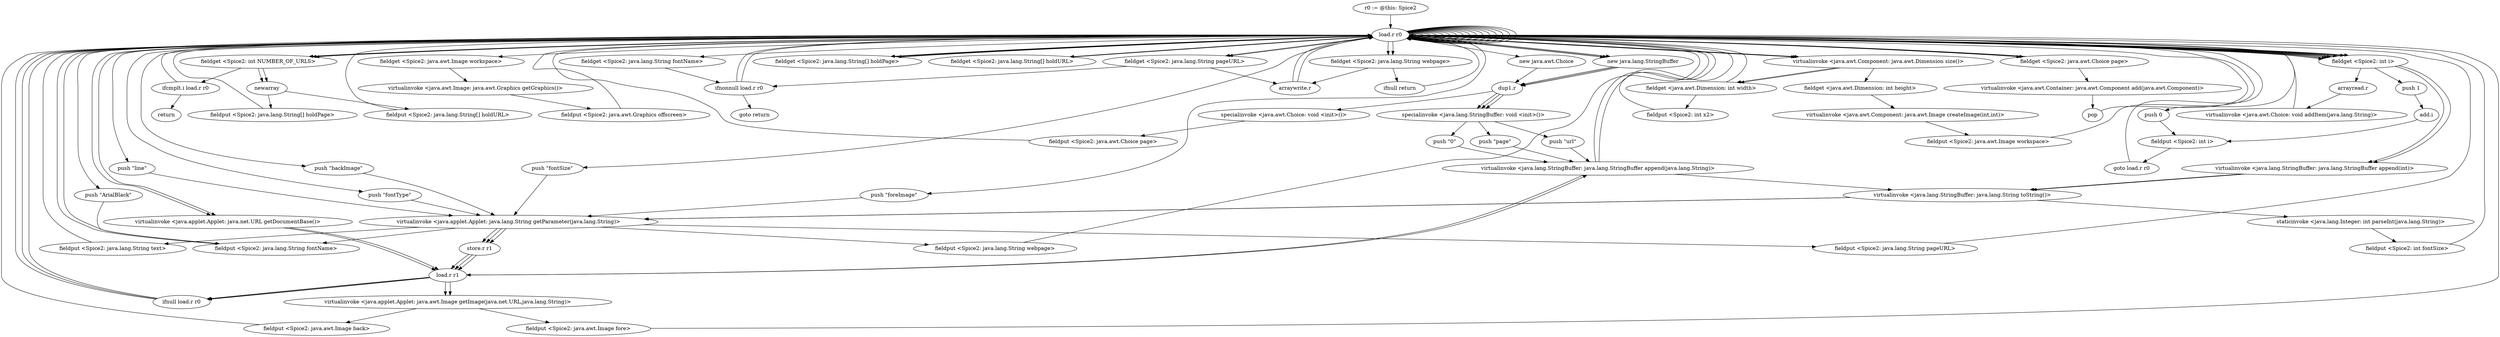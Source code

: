 digraph "" {
    "r0 := @this: Spice2"
    "load.r r0"
    "r0 := @this: Spice2"->"load.r r0";
    "new java.awt.Choice"
    "load.r r0"->"new java.awt.Choice";
    "dup1.r"
    "new java.awt.Choice"->"dup1.r";
    "specialinvoke <java.awt.Choice: void <init>()>"
    "dup1.r"->"specialinvoke <java.awt.Choice: void <init>()>";
    "fieldput <Spice2: java.awt.Choice page>"
    "specialinvoke <java.awt.Choice: void <init>()>"->"fieldput <Spice2: java.awt.Choice page>";
    "fieldput <Spice2: java.awt.Choice page>"->"load.r r0";
    "load.r r0"->"load.r r0";
    "fieldget <Spice2: int NUMBER_OF_URLS>"
    "load.r r0"->"fieldget <Spice2: int NUMBER_OF_URLS>";
    "newarray"
    "fieldget <Spice2: int NUMBER_OF_URLS>"->"newarray";
    "fieldput <Spice2: java.lang.String[] holdPage>"
    "newarray"->"fieldput <Spice2: java.lang.String[] holdPage>";
    "fieldput <Spice2: java.lang.String[] holdPage>"->"load.r r0";
    "load.r r0"->"load.r r0";
    "load.r r0"->"fieldget <Spice2: int NUMBER_OF_URLS>";
    "fieldget <Spice2: int NUMBER_OF_URLS>"->"newarray";
    "fieldput <Spice2: java.lang.String[] holdURL>"
    "newarray"->"fieldput <Spice2: java.lang.String[] holdURL>";
    "fieldput <Spice2: java.lang.String[] holdURL>"->"load.r r0";
    "load.r r0"->"load.r r0";
    "load.r r0"->"load.r r0";
    "virtualinvoke <java.awt.Component: java.awt.Dimension size()>"
    "load.r r0"->"virtualinvoke <java.awt.Component: java.awt.Dimension size()>";
    "fieldget <java.awt.Dimension: int width>"
    "virtualinvoke <java.awt.Component: java.awt.Dimension size()>"->"fieldget <java.awt.Dimension: int width>";
    "fieldget <java.awt.Dimension: int width>"->"load.r r0";
    "load.r r0"->"virtualinvoke <java.awt.Component: java.awt.Dimension size()>";
    "fieldget <java.awt.Dimension: int height>"
    "virtualinvoke <java.awt.Component: java.awt.Dimension size()>"->"fieldget <java.awt.Dimension: int height>";
    "virtualinvoke <java.awt.Component: java.awt.Image createImage(int,int)>"
    "fieldget <java.awt.Dimension: int height>"->"virtualinvoke <java.awt.Component: java.awt.Image createImage(int,int)>";
    "fieldput <Spice2: java.awt.Image workspace>"
    "virtualinvoke <java.awt.Component: java.awt.Image createImage(int,int)>"->"fieldput <Spice2: java.awt.Image workspace>";
    "fieldput <Spice2: java.awt.Image workspace>"->"load.r r0";
    "load.r r0"->"load.r r0";
    "fieldget <Spice2: java.awt.Image workspace>"
    "load.r r0"->"fieldget <Spice2: java.awt.Image workspace>";
    "virtualinvoke <java.awt.Image: java.awt.Graphics getGraphics()>"
    "fieldget <Spice2: java.awt.Image workspace>"->"virtualinvoke <java.awt.Image: java.awt.Graphics getGraphics()>";
    "fieldput <Spice2: java.awt.Graphics offscreen>"
    "virtualinvoke <java.awt.Image: java.awt.Graphics getGraphics()>"->"fieldput <Spice2: java.awt.Graphics offscreen>";
    "fieldput <Spice2: java.awt.Graphics offscreen>"->"load.r r0";
    "push \"backImage\""
    "load.r r0"->"push \"backImage\"";
    "virtualinvoke <java.applet.Applet: java.lang.String getParameter(java.lang.String)>"
    "push \"backImage\""->"virtualinvoke <java.applet.Applet: java.lang.String getParameter(java.lang.String)>";
    "store.r r1"
    "virtualinvoke <java.applet.Applet: java.lang.String getParameter(java.lang.String)>"->"store.r r1";
    "load.r r1"
    "store.r r1"->"load.r r1";
    "ifnull load.r r0"
    "load.r r1"->"ifnull load.r r0";
    "ifnull load.r r0"->"load.r r0";
    "load.r r0"->"load.r r0";
    "load.r r0"->"load.r r0";
    "virtualinvoke <java.applet.Applet: java.net.URL getDocumentBase()>"
    "load.r r0"->"virtualinvoke <java.applet.Applet: java.net.URL getDocumentBase()>";
    "virtualinvoke <java.applet.Applet: java.net.URL getDocumentBase()>"->"load.r r1";
    "virtualinvoke <java.applet.Applet: java.awt.Image getImage(java.net.URL,java.lang.String)>"
    "load.r r1"->"virtualinvoke <java.applet.Applet: java.awt.Image getImage(java.net.URL,java.lang.String)>";
    "fieldput <Spice2: java.awt.Image back>"
    "virtualinvoke <java.applet.Applet: java.awt.Image getImage(java.net.URL,java.lang.String)>"->"fieldput <Spice2: java.awt.Image back>";
    "fieldput <Spice2: java.awt.Image back>"->"load.r r0";
    "push \"foreImage\""
    "load.r r0"->"push \"foreImage\"";
    "push \"foreImage\""->"virtualinvoke <java.applet.Applet: java.lang.String getParameter(java.lang.String)>";
    "virtualinvoke <java.applet.Applet: java.lang.String getParameter(java.lang.String)>"->"store.r r1";
    "store.r r1"->"load.r r1";
    "load.r r1"->"ifnull load.r r0";
    "ifnull load.r r0"->"load.r r0";
    "load.r r0"->"load.r r0";
    "load.r r0"->"load.r r0";
    "load.r r0"->"virtualinvoke <java.applet.Applet: java.net.URL getDocumentBase()>";
    "virtualinvoke <java.applet.Applet: java.net.URL getDocumentBase()>"->"load.r r1";
    "load.r r1"->"virtualinvoke <java.applet.Applet: java.awt.Image getImage(java.net.URL,java.lang.String)>";
    "fieldput <Spice2: java.awt.Image fore>"
    "virtualinvoke <java.applet.Applet: java.awt.Image getImage(java.net.URL,java.lang.String)>"->"fieldput <Spice2: java.awt.Image fore>";
    "fieldput <Spice2: java.awt.Image fore>"->"load.r r0";
    "load.r r0"->"load.r r0";
    "load.r r0"->"virtualinvoke <java.awt.Component: java.awt.Dimension size()>";
    "virtualinvoke <java.awt.Component: java.awt.Dimension size()>"->"fieldget <java.awt.Dimension: int width>";
    "fieldput <Spice2: int x2>"
    "fieldget <java.awt.Dimension: int width>"->"fieldput <Spice2: int x2>";
    "fieldput <Spice2: int x2>"->"load.r r0";
    "load.r r0"->"load.r r0";
    "push \"line\""
    "load.r r0"->"push \"line\"";
    "push \"line\""->"virtualinvoke <java.applet.Applet: java.lang.String getParameter(java.lang.String)>";
    "fieldput <Spice2: java.lang.String text>"
    "virtualinvoke <java.applet.Applet: java.lang.String getParameter(java.lang.String)>"->"fieldput <Spice2: java.lang.String text>";
    "fieldput <Spice2: java.lang.String text>"->"load.r r0";
    "load.r r0"->"load.r r0";
    "push \"fontType\""
    "load.r r0"->"push \"fontType\"";
    "push \"fontType\""->"virtualinvoke <java.applet.Applet: java.lang.String getParameter(java.lang.String)>";
    "fieldput <Spice2: java.lang.String fontName>"
    "virtualinvoke <java.applet.Applet: java.lang.String getParameter(java.lang.String)>"->"fieldput <Spice2: java.lang.String fontName>";
    "fieldput <Spice2: java.lang.String fontName>"->"load.r r0";
    "fieldget <Spice2: java.lang.String fontName>"
    "load.r r0"->"fieldget <Spice2: java.lang.String fontName>";
    "ifnonnull load.r r0"
    "fieldget <Spice2: java.lang.String fontName>"->"ifnonnull load.r r0";
    "ifnonnull load.r r0"->"load.r r0";
    "push \"ArialBlack\""
    "load.r r0"->"push \"ArialBlack\"";
    "push \"ArialBlack\""->"fieldput <Spice2: java.lang.String fontName>";
    "fieldput <Spice2: java.lang.String fontName>"->"load.r r0";
    "push \"fontSize\""
    "load.r r0"->"push \"fontSize\"";
    "push \"fontSize\""->"virtualinvoke <java.applet.Applet: java.lang.String getParameter(java.lang.String)>";
    "virtualinvoke <java.applet.Applet: java.lang.String getParameter(java.lang.String)>"->"store.r r1";
    "store.r r1"->"load.r r1";
    "load.r r1"->"ifnull load.r r0";
    "ifnull load.r r0"->"load.r r0";
    "new java.lang.StringBuffer"
    "load.r r0"->"new java.lang.StringBuffer";
    "new java.lang.StringBuffer"->"dup1.r";
    "specialinvoke <java.lang.StringBuffer: void <init>()>"
    "dup1.r"->"specialinvoke <java.lang.StringBuffer: void <init>()>";
    "push \"0\""
    "specialinvoke <java.lang.StringBuffer: void <init>()>"->"push \"0\"";
    "virtualinvoke <java.lang.StringBuffer: java.lang.StringBuffer append(java.lang.String)>"
    "push \"0\""->"virtualinvoke <java.lang.StringBuffer: java.lang.StringBuffer append(java.lang.String)>";
    "virtualinvoke <java.lang.StringBuffer: java.lang.StringBuffer append(java.lang.String)>"->"load.r r1";
    "load.r r1"->"virtualinvoke <java.lang.StringBuffer: java.lang.StringBuffer append(java.lang.String)>";
    "virtualinvoke <java.lang.StringBuffer: java.lang.String toString()>"
    "virtualinvoke <java.lang.StringBuffer: java.lang.StringBuffer append(java.lang.String)>"->"virtualinvoke <java.lang.StringBuffer: java.lang.String toString()>";
    "staticinvoke <java.lang.Integer: int parseInt(java.lang.String)>"
    "virtualinvoke <java.lang.StringBuffer: java.lang.String toString()>"->"staticinvoke <java.lang.Integer: int parseInt(java.lang.String)>";
    "fieldput <Spice2: int fontSize>"
    "staticinvoke <java.lang.Integer: int parseInt(java.lang.String)>"->"fieldput <Spice2: int fontSize>";
    "fieldput <Spice2: int fontSize>"->"load.r r0";
    "load.r r0"->"load.r r0";
    "fieldget <Spice2: java.awt.Choice page>"
    "load.r r0"->"fieldget <Spice2: java.awt.Choice page>";
    "virtualinvoke <java.awt.Container: java.awt.Component add(java.awt.Component)>"
    "fieldget <Spice2: java.awt.Choice page>"->"virtualinvoke <java.awt.Container: java.awt.Component add(java.awt.Component)>";
    "pop"
    "virtualinvoke <java.awt.Container: java.awt.Component add(java.awt.Component)>"->"pop";
    "pop"->"load.r r0";
    "push 0"
    "load.r r0"->"push 0";
    "fieldput <Spice2: int i>"
    "push 0"->"fieldput <Spice2: int i>";
    "goto load.r r0"
    "fieldput <Spice2: int i>"->"goto load.r r0";
    "goto load.r r0"->"load.r r0";
    "fieldget <Spice2: int i>"
    "load.r r0"->"fieldget <Spice2: int i>";
    "fieldget <Spice2: int i>"->"load.r r0";
    "load.r r0"->"fieldget <Spice2: int NUMBER_OF_URLS>";
    "ifcmplt.i load.r r0"
    "fieldget <Spice2: int NUMBER_OF_URLS>"->"ifcmplt.i load.r r0";
    "return"
    "ifcmplt.i load.r r0"->"return";
    "ifcmplt.i load.r r0"->"load.r r0";
    "load.r r0"->"load.r r0";
    "load.r r0"->"new java.lang.StringBuffer";
    "new java.lang.StringBuffer"->"dup1.r";
    "dup1.r"->"specialinvoke <java.lang.StringBuffer: void <init>()>";
    "push \"page\""
    "specialinvoke <java.lang.StringBuffer: void <init>()>"->"push \"page\"";
    "push \"page\""->"virtualinvoke <java.lang.StringBuffer: java.lang.StringBuffer append(java.lang.String)>";
    "virtualinvoke <java.lang.StringBuffer: java.lang.StringBuffer append(java.lang.String)>"->"load.r r0";
    "load.r r0"->"fieldget <Spice2: int i>";
    "virtualinvoke <java.lang.StringBuffer: java.lang.StringBuffer append(int)>"
    "fieldget <Spice2: int i>"->"virtualinvoke <java.lang.StringBuffer: java.lang.StringBuffer append(int)>";
    "virtualinvoke <java.lang.StringBuffer: java.lang.StringBuffer append(int)>"->"virtualinvoke <java.lang.StringBuffer: java.lang.String toString()>";
    "virtualinvoke <java.lang.StringBuffer: java.lang.String toString()>"->"virtualinvoke <java.applet.Applet: java.lang.String getParameter(java.lang.String)>";
    "fieldput <Spice2: java.lang.String webpage>"
    "virtualinvoke <java.applet.Applet: java.lang.String getParameter(java.lang.String)>"->"fieldput <Spice2: java.lang.String webpage>";
    "fieldput <Spice2: java.lang.String webpage>"->"load.r r0";
    "load.r r0"->"load.r r0";
    "load.r r0"->"new java.lang.StringBuffer";
    "new java.lang.StringBuffer"->"dup1.r";
    "dup1.r"->"specialinvoke <java.lang.StringBuffer: void <init>()>";
    "push \"url\""
    "specialinvoke <java.lang.StringBuffer: void <init>()>"->"push \"url\"";
    "push \"url\""->"virtualinvoke <java.lang.StringBuffer: java.lang.StringBuffer append(java.lang.String)>";
    "virtualinvoke <java.lang.StringBuffer: java.lang.StringBuffer append(java.lang.String)>"->"load.r r0";
    "load.r r0"->"fieldget <Spice2: int i>";
    "fieldget <Spice2: int i>"->"virtualinvoke <java.lang.StringBuffer: java.lang.StringBuffer append(int)>";
    "virtualinvoke <java.lang.StringBuffer: java.lang.StringBuffer append(int)>"->"virtualinvoke <java.lang.StringBuffer: java.lang.String toString()>";
    "virtualinvoke <java.lang.StringBuffer: java.lang.String toString()>"->"virtualinvoke <java.applet.Applet: java.lang.String getParameter(java.lang.String)>";
    "fieldput <Spice2: java.lang.String pageURL>"
    "virtualinvoke <java.applet.Applet: java.lang.String getParameter(java.lang.String)>"->"fieldput <Spice2: java.lang.String pageURL>";
    "fieldput <Spice2: java.lang.String pageURL>"->"load.r r0";
    "fieldget <Spice2: java.lang.String webpage>"
    "load.r r0"->"fieldget <Spice2: java.lang.String webpage>";
    "ifnull return"
    "fieldget <Spice2: java.lang.String webpage>"->"ifnull return";
    "ifnull return"->"load.r r0";
    "fieldget <Spice2: java.lang.String pageURL>"
    "load.r r0"->"fieldget <Spice2: java.lang.String pageURL>";
    "fieldget <Spice2: java.lang.String pageURL>"->"ifnonnull load.r r0";
    "goto return"
    "ifnonnull load.r r0"->"goto return";
    "ifnonnull load.r r0"->"load.r r0";
    "fieldget <Spice2: java.lang.String[] holdPage>"
    "load.r r0"->"fieldget <Spice2: java.lang.String[] holdPage>";
    "fieldget <Spice2: java.lang.String[] holdPage>"->"load.r r0";
    "load.r r0"->"fieldget <Spice2: int i>";
    "fieldget <Spice2: int i>"->"load.r r0";
    "load.r r0"->"fieldget <Spice2: java.lang.String webpage>";
    "arraywrite.r"
    "fieldget <Spice2: java.lang.String webpage>"->"arraywrite.r";
    "arraywrite.r"->"load.r r0";
    "fieldget <Spice2: java.lang.String[] holdURL>"
    "load.r r0"->"fieldget <Spice2: java.lang.String[] holdURL>";
    "fieldget <Spice2: java.lang.String[] holdURL>"->"load.r r0";
    "load.r r0"->"fieldget <Spice2: int i>";
    "fieldget <Spice2: int i>"->"load.r r0";
    "load.r r0"->"fieldget <Spice2: java.lang.String pageURL>";
    "fieldget <Spice2: java.lang.String pageURL>"->"arraywrite.r";
    "arraywrite.r"->"load.r r0";
    "load.r r0"->"fieldget <Spice2: java.awt.Choice page>";
    "fieldget <Spice2: java.awt.Choice page>"->"load.r r0";
    "load.r r0"->"fieldget <Spice2: java.lang.String[] holdPage>";
    "fieldget <Spice2: java.lang.String[] holdPage>"->"load.r r0";
    "load.r r0"->"fieldget <Spice2: int i>";
    "arrayread.r"
    "fieldget <Spice2: int i>"->"arrayread.r";
    "virtualinvoke <java.awt.Choice: void addItem(java.lang.String)>"
    "arrayread.r"->"virtualinvoke <java.awt.Choice: void addItem(java.lang.String)>";
    "virtualinvoke <java.awt.Choice: void addItem(java.lang.String)>"->"load.r r0";
    "load.r r0"->"load.r r0";
    "load.r r0"->"fieldget <Spice2: int i>";
    "push 1"
    "fieldget <Spice2: int i>"->"push 1";
    "add.i"
    "push 1"->"add.i";
    "add.i"->"fieldput <Spice2: int i>";
}
